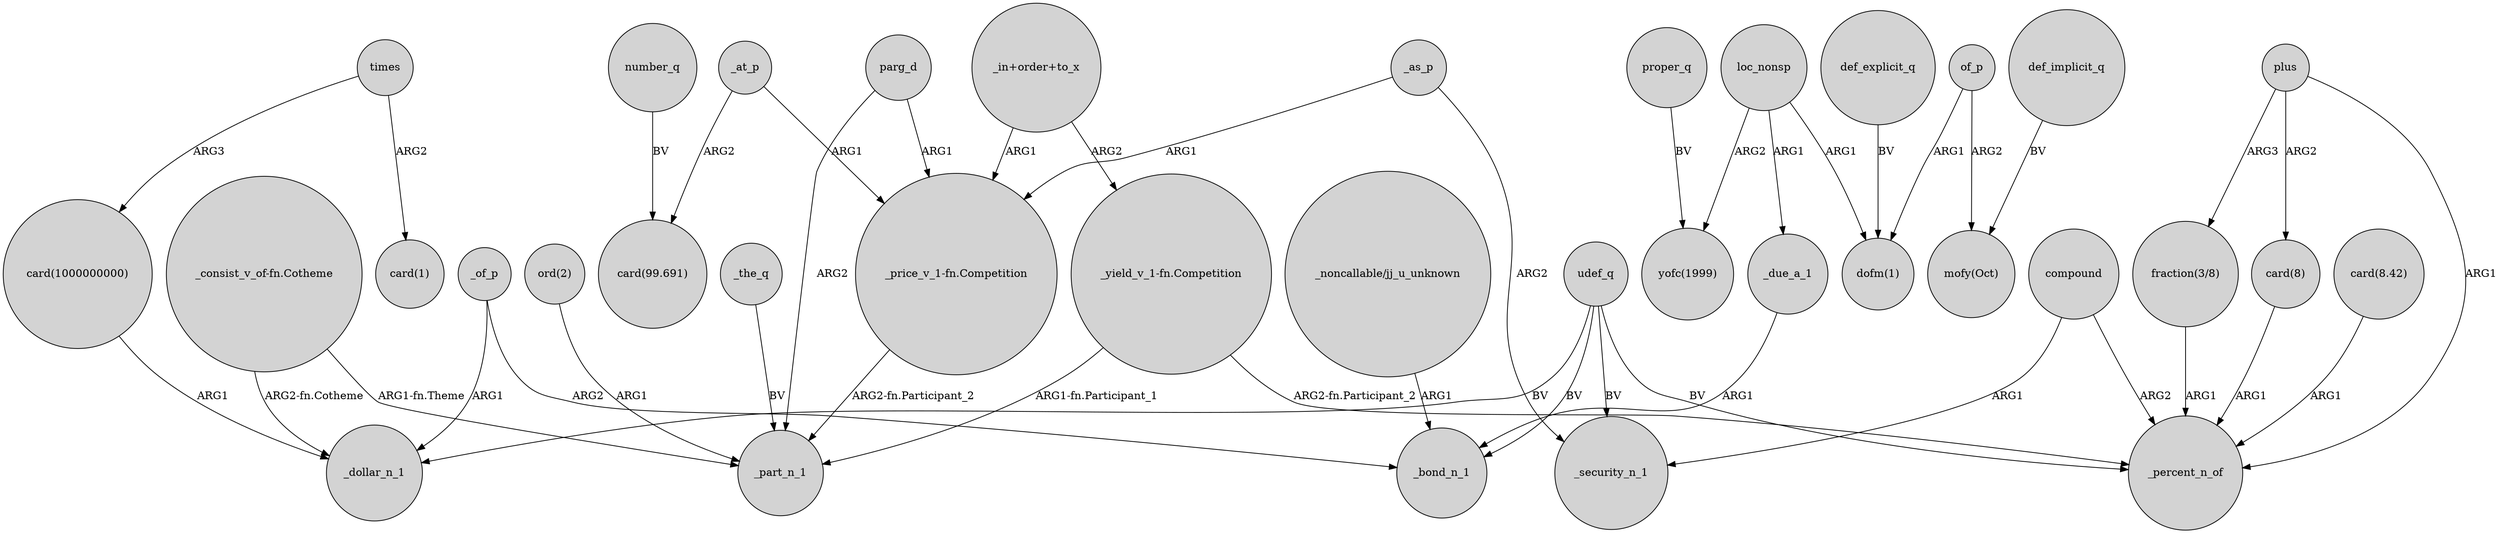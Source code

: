 digraph {
	node [shape=circle style=filled]
	_of_p -> _dollar_n_1 [label=ARG1]
	loc_nonsp -> "yofc(1999)" [label=ARG2]
	"card(1000000000)" -> _dollar_n_1 [label=ARG1]
	"_consist_v_of-fn.Cotheme" -> _part_n_1 [label="ARG1-fn.Theme"]
	udef_q -> _bond_n_1 [label=BV]
	parg_d -> _part_n_1 [label=ARG2]
	of_p -> "mofy(Oct)" [label=ARG2]
	plus -> "card(8)" [label=ARG2]
	_at_p -> "_price_v_1-fn.Competition" [label=ARG1]
	times -> "card(1)" [label=ARG2]
	proper_q -> "yofc(1999)" [label=BV]
	_of_p -> _bond_n_1 [label=ARG2]
	"card(8.42)" -> _percent_n_of [label=ARG1]
	"fraction(3/8)" -> _percent_n_of [label=ARG1]
	times -> "card(1000000000)" [label=ARG3]
	"card(8)" -> _percent_n_of [label=ARG1]
	"_price_v_1-fn.Competition" -> _part_n_1 [label="ARG2-fn.Participant_2"]
	udef_q -> _security_n_1 [label=BV]
	"_consist_v_of-fn.Cotheme" -> _dollar_n_1 [label="ARG2-fn.Cotheme"]
	"_in+order+to_x" -> "_price_v_1-fn.Competition" [label=ARG1]
	plus -> _percent_n_of [label=ARG1]
	"_noncallable/jj_u_unknown" -> _bond_n_1 [label=ARG1]
	"ord(2)" -> _part_n_1 [label=ARG1]
	_due_a_1 -> _bond_n_1 [label=ARG1]
	def_explicit_q -> "dofm(1)" [label=BV]
	compound -> _security_n_1 [label=ARG1]
	"_in+order+to_x" -> "_yield_v_1-fn.Competition" [label=ARG2]
	udef_q -> _percent_n_of [label=BV]
	compound -> _percent_n_of [label=ARG2]
	"_yield_v_1-fn.Competition" -> _percent_n_of [label="ARG2-fn.Participant_2"]
	plus -> "fraction(3/8)" [label=ARG3]
	udef_q -> _dollar_n_1 [label=BV]
	_at_p -> "card(99.691)" [label=ARG2]
	def_implicit_q -> "mofy(Oct)" [label=BV]
	loc_nonsp -> _due_a_1 [label=ARG1]
	number_q -> "card(99.691)" [label=BV]
	_as_p -> "_price_v_1-fn.Competition" [label=ARG1]
	_as_p -> _security_n_1 [label=ARG2]
	of_p -> "dofm(1)" [label=ARG1]
	parg_d -> "_price_v_1-fn.Competition" [label=ARG1]
	"_yield_v_1-fn.Competition" -> _part_n_1 [label="ARG1-fn.Participant_1"]
	_the_q -> _part_n_1 [label=BV]
	loc_nonsp -> "dofm(1)" [label=ARG1]
}
